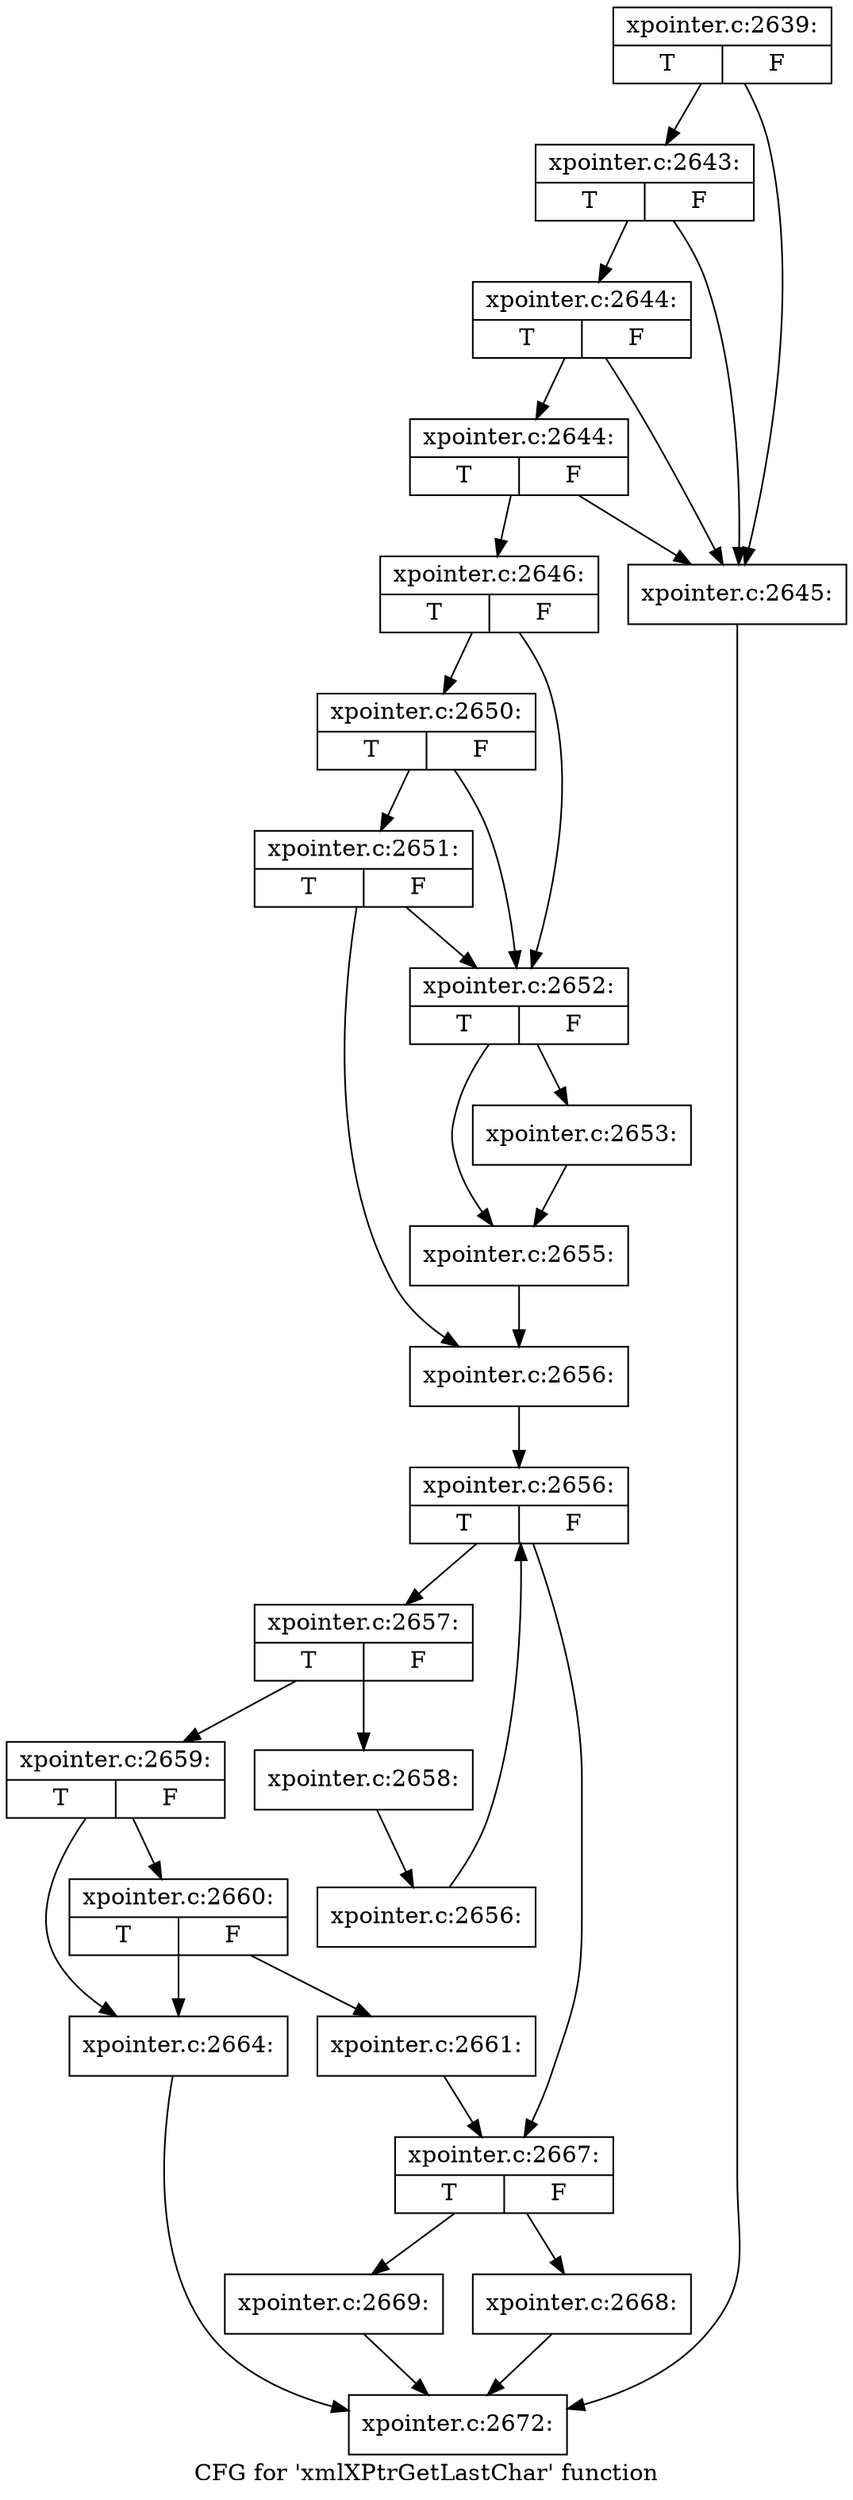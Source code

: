 digraph "CFG for 'xmlXPtrGetLastChar' function" {
	label="CFG for 'xmlXPtrGetLastChar' function";

	Node0x529b9f0 [shape=record,label="{xpointer.c:2639:|{<s0>T|<s1>F}}"];
	Node0x529b9f0 -> Node0x51fead0;
	Node0x529b9f0 -> Node0x51fec70;
	Node0x51fec70 [shape=record,label="{xpointer.c:2643:|{<s0>T|<s1>F}}"];
	Node0x51fec70 -> Node0x51fead0;
	Node0x51fec70 -> Node0x51febf0;
	Node0x51febf0 [shape=record,label="{xpointer.c:2644:|{<s0>T|<s1>F}}"];
	Node0x51febf0 -> Node0x51fead0;
	Node0x51febf0 -> Node0x51feb70;
	Node0x51feb70 [shape=record,label="{xpointer.c:2644:|{<s0>T|<s1>F}}"];
	Node0x51feb70 -> Node0x51fead0;
	Node0x51feb70 -> Node0x51feb20;
	Node0x51fead0 [shape=record,label="{xpointer.c:2645:}"];
	Node0x51fead0 -> Node0x51fdaa0;
	Node0x51feb20 [shape=record,label="{xpointer.c:2646:|{<s0>T|<s1>F}}"];
	Node0x51feb20 -> Node0x51ffe10;
	Node0x51feb20 -> Node0x51fff30;
	Node0x51fff30 [shape=record,label="{xpointer.c:2650:|{<s0>T|<s1>F}}"];
	Node0x51fff30 -> Node0x51ffe10;
	Node0x51fff30 -> Node0x51ffeb0;
	Node0x51ffeb0 [shape=record,label="{xpointer.c:2651:|{<s0>T|<s1>F}}"];
	Node0x51ffeb0 -> Node0x51ffe10;
	Node0x51ffeb0 -> Node0x51ffe60;
	Node0x51ffe10 [shape=record,label="{xpointer.c:2652:|{<s0>T|<s1>F}}"];
	Node0x51ffe10 -> Node0x5200ab0;
	Node0x51ffe10 -> Node0x5200b00;
	Node0x5200ab0 [shape=record,label="{xpointer.c:2653:}"];
	Node0x5200ab0 -> Node0x5200b00;
	Node0x5200b00 [shape=record,label="{xpointer.c:2655:}"];
	Node0x5200b00 -> Node0x51ffe60;
	Node0x51ffe60 [shape=record,label="{xpointer.c:2656:}"];
	Node0x51ffe60 -> Node0x5201270;
	Node0x5201270 [shape=record,label="{xpointer.c:2656:|{<s0>T|<s1>F}}"];
	Node0x5201270 -> Node0x5201660;
	Node0x5201270 -> Node0x5201490;
	Node0x5201660 [shape=record,label="{xpointer.c:2657:|{<s0>T|<s1>F}}"];
	Node0x5201660 -> Node0x5201820;
	Node0x5201660 -> Node0x52018c0;
	Node0x5201820 [shape=record,label="{xpointer.c:2658:}"];
	Node0x5201820 -> Node0x5201870;
	Node0x52018c0 [shape=record,label="{xpointer.c:2659:|{<s0>T|<s1>F}}"];
	Node0x52018c0 -> Node0x5201ff0;
	Node0x52018c0 -> Node0x5201fa0;
	Node0x5201ff0 [shape=record,label="{xpointer.c:2660:|{<s0>T|<s1>F}}"];
	Node0x5201ff0 -> Node0x5201f00;
	Node0x5201ff0 -> Node0x5201fa0;
	Node0x5201f00 [shape=record,label="{xpointer.c:2661:}"];
	Node0x5201f00 -> Node0x5201490;
	Node0x5201fa0 [shape=record,label="{xpointer.c:2664:}"];
	Node0x5201fa0 -> Node0x51fdaa0;
	Node0x5201870 [shape=record,label="{xpointer.c:2656:}"];
	Node0x5201870 -> Node0x5201270;
	Node0x5201490 [shape=record,label="{xpointer.c:2667:|{<s0>T|<s1>F}}"];
	Node0x5201490 -> Node0x5201f50;
	Node0x5201490 -> Node0x5202fc0;
	Node0x5201f50 [shape=record,label="{xpointer.c:2668:}"];
	Node0x5201f50 -> Node0x51fdaa0;
	Node0x5202fc0 [shape=record,label="{xpointer.c:2669:}"];
	Node0x5202fc0 -> Node0x51fdaa0;
	Node0x51fdaa0 [shape=record,label="{xpointer.c:2672:}"];
}
